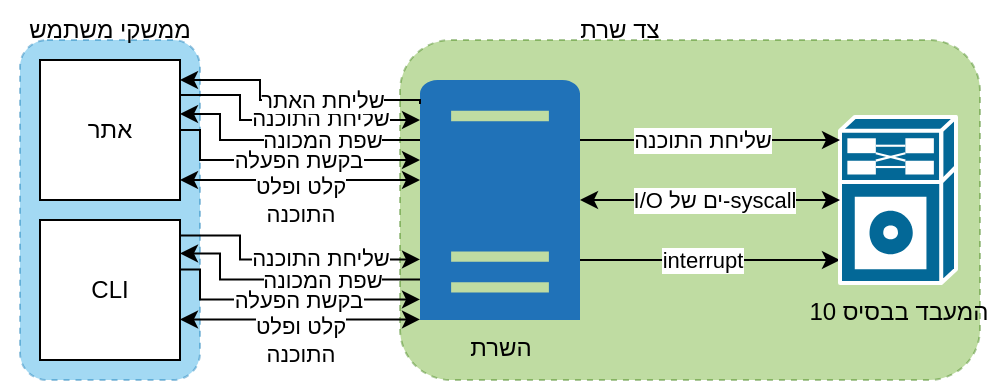 <mxfile version="24.5.1" type="device">
  <diagram name="Page-1" id="HQDu3azPo5uDgFIL91Ds">
    <mxGraphModel dx="530" dy="417" grid="1" gridSize="10" guides="1" tooltips="1" connect="1" arrows="1" fold="1" page="1" pageScale="1" pageWidth="850" pageHeight="1100" math="0" shadow="0">
      <root>
        <mxCell id="0" />
        <mxCell id="1" parent="0" />
        <mxCell id="LwuUDL8zDuTKhMXj9RFp-1" value="" style="rounded=1;whiteSpace=wrap;html=1;dashed=1;opacity=40;fillColor=#60a917;fontColor=#ffffff;strokeColor=#2D7600;" vertex="1" parent="1">
          <mxGeometry x="200" y="20" width="290" height="170" as="geometry" />
        </mxCell>
        <mxCell id="LwuUDL8zDuTKhMXj9RFp-22" style="edgeStyle=orthogonalEdgeStyle;rounded=0;orthogonalLoop=1;jettySize=auto;html=1;" edge="1" parent="1" source="LwuUDL8zDuTKhMXj9RFp-3" target="LwuUDL8zDuTKhMXj9RFp-5">
          <mxGeometry relative="1" as="geometry">
            <Array as="points">
              <mxPoint x="360" y="130" />
              <mxPoint x="360" y="130" />
            </Array>
          </mxGeometry>
        </mxCell>
        <mxCell id="LwuUDL8zDuTKhMXj9RFp-23" value="interrupt" style="edgeLabel;html=1;align=center;verticalAlign=middle;resizable=0;points=[];" vertex="1" connectable="0" parent="LwuUDL8zDuTKhMXj9RFp-22">
          <mxGeometry x="0.36" relative="1" as="geometry">
            <mxPoint x="-28" as="offset" />
          </mxGeometry>
        </mxCell>
        <mxCell id="LwuUDL8zDuTKhMXj9RFp-3" value="השרת" style="sketch=0;pointerEvents=1;shadow=0;dashed=0;html=1;strokeColor=none;labelPosition=center;verticalLabelPosition=bottom;verticalAlign=top;outlineConnect=0;align=center;shape=mxgraph.office.servers.physical_host;fillColor=#2072B8;" vertex="1" parent="1">
          <mxGeometry x="210" y="40" width="80" height="120" as="geometry" />
        </mxCell>
        <mxCell id="LwuUDL8zDuTKhMXj9RFp-5" value="המעבד בבסיס 10" style="shape=mxgraph.cisco.misc.generic_processor;html=1;pointerEvents=1;dashed=0;fillColor=#036897;strokeColor=#ffffff;strokeWidth=2;verticalLabelPosition=bottom;verticalAlign=top;align=center;outlineConnect=0;" vertex="1" parent="1">
          <mxGeometry x="420" y="58.5" width="58" height="83" as="geometry" />
        </mxCell>
        <mxCell id="LwuUDL8zDuTKhMXj9RFp-6" value="צד שרת" style="text;html=1;align=center;verticalAlign=middle;whiteSpace=wrap;rounded=0;" vertex="1" parent="1">
          <mxGeometry x="280" width="60" height="30" as="geometry" />
        </mxCell>
        <mxCell id="LwuUDL8zDuTKhMXj9RFp-7" value="" style="rounded=1;whiteSpace=wrap;html=1;dashed=1;opacity=40;fillColor=#1ba1e2;fontColor=#ffffff;strokeColor=#006EAF;" vertex="1" parent="1">
          <mxGeometry x="10" y="20" width="90" height="170" as="geometry" />
        </mxCell>
        <mxCell id="LwuUDL8zDuTKhMXj9RFp-8" value="ממשקי משתמש" style="text;html=1;align=center;verticalAlign=middle;whiteSpace=wrap;rounded=0;" vertex="1" parent="1">
          <mxGeometry y="10" width="110" height="10" as="geometry" />
        </mxCell>
        <mxCell id="LwuUDL8zDuTKhMXj9RFp-32" style="edgeStyle=orthogonalEdgeStyle;rounded=0;orthogonalLoop=1;jettySize=auto;html=1;exitX=1;exitY=0.25;exitDx=0;exitDy=0;" edge="1" parent="1" source="LwuUDL8zDuTKhMXj9RFp-11" target="LwuUDL8zDuTKhMXj9RFp-3">
          <mxGeometry relative="1" as="geometry">
            <Array as="points">
              <mxPoint x="120" y="48" />
              <mxPoint x="120" y="60" />
            </Array>
          </mxGeometry>
        </mxCell>
        <mxCell id="LwuUDL8zDuTKhMXj9RFp-38" value="שליחת התוכנה" style="edgeLabel;html=1;align=center;verticalAlign=middle;resizable=0;points=[];" vertex="1" connectable="0" parent="LwuUDL8zDuTKhMXj9RFp-32">
          <mxGeometry x="0.138" relative="1" as="geometry">
            <mxPoint x="7" y="-1" as="offset" />
          </mxGeometry>
        </mxCell>
        <mxCell id="LwuUDL8zDuTKhMXj9RFp-34" style="edgeStyle=orthogonalEdgeStyle;rounded=0;orthogonalLoop=1;jettySize=auto;html=1;" edge="1" parent="1" source="LwuUDL8zDuTKhMXj9RFp-11" target="LwuUDL8zDuTKhMXj9RFp-3">
          <mxGeometry relative="1" as="geometry">
            <Array as="points">
              <mxPoint x="100" y="65" />
              <mxPoint x="100" y="80" />
            </Array>
          </mxGeometry>
        </mxCell>
        <mxCell id="LwuUDL8zDuTKhMXj9RFp-40" value="בקשת הפעלה" style="edgeLabel;html=1;align=center;verticalAlign=middle;resizable=0;points=[];" vertex="1" connectable="0" parent="LwuUDL8zDuTKhMXj9RFp-34">
          <mxGeometry x="0.099" relative="1" as="geometry">
            <mxPoint as="offset" />
          </mxGeometry>
        </mxCell>
        <mxCell id="LwuUDL8zDuTKhMXj9RFp-11" value="אתר" style="rounded=0;whiteSpace=wrap;html=1;" vertex="1" parent="1">
          <mxGeometry x="20" y="30" width="70" height="70" as="geometry" />
        </mxCell>
        <mxCell id="LwuUDL8zDuTKhMXj9RFp-14" value="CLI" style="rounded=0;whiteSpace=wrap;html=1;" vertex="1" parent="1">
          <mxGeometry x="20" y="110" width="70" height="70" as="geometry" />
        </mxCell>
        <mxCell id="LwuUDL8zDuTKhMXj9RFp-16" style="edgeStyle=orthogonalEdgeStyle;rounded=0;orthogonalLoop=1;jettySize=auto;html=1;entryX=0;entryY=0.5;entryDx=0;entryDy=0;entryPerimeter=0;" edge="1" parent="1">
          <mxGeometry relative="1" as="geometry">
            <mxPoint x="290" y="70" as="sourcePoint" />
            <mxPoint x="420" y="70" as="targetPoint" />
          </mxGeometry>
        </mxCell>
        <mxCell id="LwuUDL8zDuTKhMXj9RFp-17" value="שליחת התוכנה" style="edgeLabel;html=1;align=center;verticalAlign=middle;resizable=0;points=[];" vertex="1" connectable="0" parent="LwuUDL8zDuTKhMXj9RFp-16">
          <mxGeometry x="0.206" relative="1" as="geometry">
            <mxPoint x="-18" as="offset" />
          </mxGeometry>
        </mxCell>
        <mxCell id="LwuUDL8zDuTKhMXj9RFp-18" style="edgeStyle=orthogonalEdgeStyle;rounded=0;orthogonalLoop=1;jettySize=auto;html=1;entryX=0;entryY=0.5;entryDx=0;entryDy=0;entryPerimeter=0;strokeColor=default;endArrow=classic;endFill=1;startArrow=classic;startFill=1;" edge="1" parent="1" source="LwuUDL8zDuTKhMXj9RFp-3" target="LwuUDL8zDuTKhMXj9RFp-5">
          <mxGeometry relative="1" as="geometry" />
        </mxCell>
        <mxCell id="LwuUDL8zDuTKhMXj9RFp-21" value="I/O ים של-syscall" style="edgeLabel;html=1;align=center;verticalAlign=middle;resizable=0;points=[];" vertex="1" connectable="0" parent="LwuUDL8zDuTKhMXj9RFp-18">
          <mxGeometry x="0.034" y="-2" relative="1" as="geometry">
            <mxPoint y="-2" as="offset" />
          </mxGeometry>
        </mxCell>
        <mxCell id="LwuUDL8zDuTKhMXj9RFp-31" style="edgeStyle=orthogonalEdgeStyle;rounded=0;orthogonalLoop=1;jettySize=auto;html=1;" edge="1" parent="1">
          <mxGeometry relative="1" as="geometry">
            <mxPoint x="210" y="52" as="sourcePoint" />
            <mxPoint x="90" y="40" as="targetPoint" />
            <Array as="points">
              <mxPoint x="210" y="50" />
              <mxPoint x="130" y="50" />
              <mxPoint x="130" y="40" />
            </Array>
          </mxGeometry>
        </mxCell>
        <mxCell id="LwuUDL8zDuTKhMXj9RFp-37" value="שליחת האתר" style="edgeLabel;html=1;align=center;verticalAlign=middle;resizable=0;points=[];" vertex="1" connectable="0" parent="LwuUDL8zDuTKhMXj9RFp-31">
          <mxGeometry x="-0.431" y="1" relative="1" as="geometry">
            <mxPoint x="-14" y="-1" as="offset" />
          </mxGeometry>
        </mxCell>
        <mxCell id="LwuUDL8zDuTKhMXj9RFp-33" style="edgeStyle=orthogonalEdgeStyle;rounded=0;orthogonalLoop=1;jettySize=auto;html=1;" edge="1" parent="1" source="LwuUDL8zDuTKhMXj9RFp-3">
          <mxGeometry relative="1" as="geometry">
            <mxPoint x="90" y="57" as="targetPoint" />
            <Array as="points">
              <mxPoint x="110" y="70" />
              <mxPoint x="110" y="57" />
            </Array>
          </mxGeometry>
        </mxCell>
        <mxCell id="LwuUDL8zDuTKhMXj9RFp-39" value="שפת המכונה" style="edgeLabel;html=1;align=center;verticalAlign=middle;resizable=0;points=[];" vertex="1" connectable="0" parent="LwuUDL8zDuTKhMXj9RFp-33">
          <mxGeometry x="-0.282" relative="1" as="geometry">
            <mxPoint x="-2" as="offset" />
          </mxGeometry>
        </mxCell>
        <mxCell id="LwuUDL8zDuTKhMXj9RFp-36" style="edgeStyle=orthogonalEdgeStyle;rounded=0;orthogonalLoop=1;jettySize=auto;html=1;startArrow=classic;startFill=1;" edge="1" parent="1" source="LwuUDL8zDuTKhMXj9RFp-3">
          <mxGeometry relative="1" as="geometry">
            <mxPoint x="90" y="90" as="targetPoint" />
            <Array as="points">
              <mxPoint x="90" y="90" />
            </Array>
          </mxGeometry>
        </mxCell>
        <mxCell id="LwuUDL8zDuTKhMXj9RFp-41" value="קלט ופלט&lt;div&gt;התוכנה&lt;/div&gt;" style="edgeLabel;html=1;align=center;verticalAlign=middle;resizable=0;points=[];" vertex="1" connectable="0" parent="LwuUDL8zDuTKhMXj9RFp-36">
          <mxGeometry x="0.065" y="-1" relative="1" as="geometry">
            <mxPoint x="4" y="11" as="offset" />
          </mxGeometry>
        </mxCell>
        <mxCell id="LwuUDL8zDuTKhMXj9RFp-42" style="edgeStyle=orthogonalEdgeStyle;rounded=0;orthogonalLoop=1;jettySize=auto;html=1;exitX=1;exitY=0.25;exitDx=0;exitDy=0;" edge="1" parent="1">
          <mxGeometry relative="1" as="geometry">
            <mxPoint x="90" y="117.72" as="sourcePoint" />
            <mxPoint x="210" y="129.72" as="targetPoint" />
            <Array as="points">
              <mxPoint x="120" y="117.72" />
              <mxPoint x="120" y="129.72" />
            </Array>
          </mxGeometry>
        </mxCell>
        <mxCell id="LwuUDL8zDuTKhMXj9RFp-43" value="שליחת התוכנה" style="edgeLabel;html=1;align=center;verticalAlign=middle;resizable=0;points=[];" vertex="1" connectable="0" parent="LwuUDL8zDuTKhMXj9RFp-42">
          <mxGeometry x="0.138" relative="1" as="geometry">
            <mxPoint x="7" y="-1" as="offset" />
          </mxGeometry>
        </mxCell>
        <mxCell id="LwuUDL8zDuTKhMXj9RFp-44" style="edgeStyle=orthogonalEdgeStyle;rounded=0;orthogonalLoop=1;jettySize=auto;html=1;" edge="1" parent="1">
          <mxGeometry relative="1" as="geometry">
            <mxPoint x="90" y="134.72" as="sourcePoint" />
            <mxPoint x="210" y="149.72" as="targetPoint" />
            <Array as="points">
              <mxPoint x="100" y="134.72" />
              <mxPoint x="100" y="149.72" />
            </Array>
          </mxGeometry>
        </mxCell>
        <mxCell id="LwuUDL8zDuTKhMXj9RFp-45" value="בקשת הפעלה" style="edgeLabel;html=1;align=center;verticalAlign=middle;resizable=0;points=[];" vertex="1" connectable="0" parent="LwuUDL8zDuTKhMXj9RFp-44">
          <mxGeometry x="0.099" relative="1" as="geometry">
            <mxPoint as="offset" />
          </mxGeometry>
        </mxCell>
        <mxCell id="LwuUDL8zDuTKhMXj9RFp-46" style="edgeStyle=orthogonalEdgeStyle;rounded=0;orthogonalLoop=1;jettySize=auto;html=1;" edge="1" parent="1">
          <mxGeometry relative="1" as="geometry">
            <mxPoint x="210" y="139.72" as="sourcePoint" />
            <mxPoint x="90" y="126.72" as="targetPoint" />
            <Array as="points">
              <mxPoint x="110" y="139.72" />
              <mxPoint x="110" y="126.72" />
            </Array>
          </mxGeometry>
        </mxCell>
        <mxCell id="LwuUDL8zDuTKhMXj9RFp-47" value="שפת המכונה" style="edgeLabel;html=1;align=center;verticalAlign=middle;resizable=0;points=[];" vertex="1" connectable="0" parent="LwuUDL8zDuTKhMXj9RFp-46">
          <mxGeometry x="-0.282" relative="1" as="geometry">
            <mxPoint x="-2" as="offset" />
          </mxGeometry>
        </mxCell>
        <mxCell id="LwuUDL8zDuTKhMXj9RFp-48" style="edgeStyle=orthogonalEdgeStyle;rounded=0;orthogonalLoop=1;jettySize=auto;html=1;startArrow=classic;startFill=1;" edge="1" parent="1">
          <mxGeometry relative="1" as="geometry">
            <mxPoint x="210" y="159.72" as="sourcePoint" />
            <mxPoint x="90" y="159.72" as="targetPoint" />
            <Array as="points">
              <mxPoint x="90" y="159.72" />
            </Array>
          </mxGeometry>
        </mxCell>
        <mxCell id="LwuUDL8zDuTKhMXj9RFp-49" value="קלט ופלט&lt;div&gt;התוכנה&lt;/div&gt;" style="edgeLabel;html=1;align=center;verticalAlign=middle;resizable=0;points=[];" vertex="1" connectable="0" parent="LwuUDL8zDuTKhMXj9RFp-48">
          <mxGeometry x="0.065" y="-1" relative="1" as="geometry">
            <mxPoint x="4" y="11" as="offset" />
          </mxGeometry>
        </mxCell>
      </root>
    </mxGraphModel>
  </diagram>
</mxfile>
